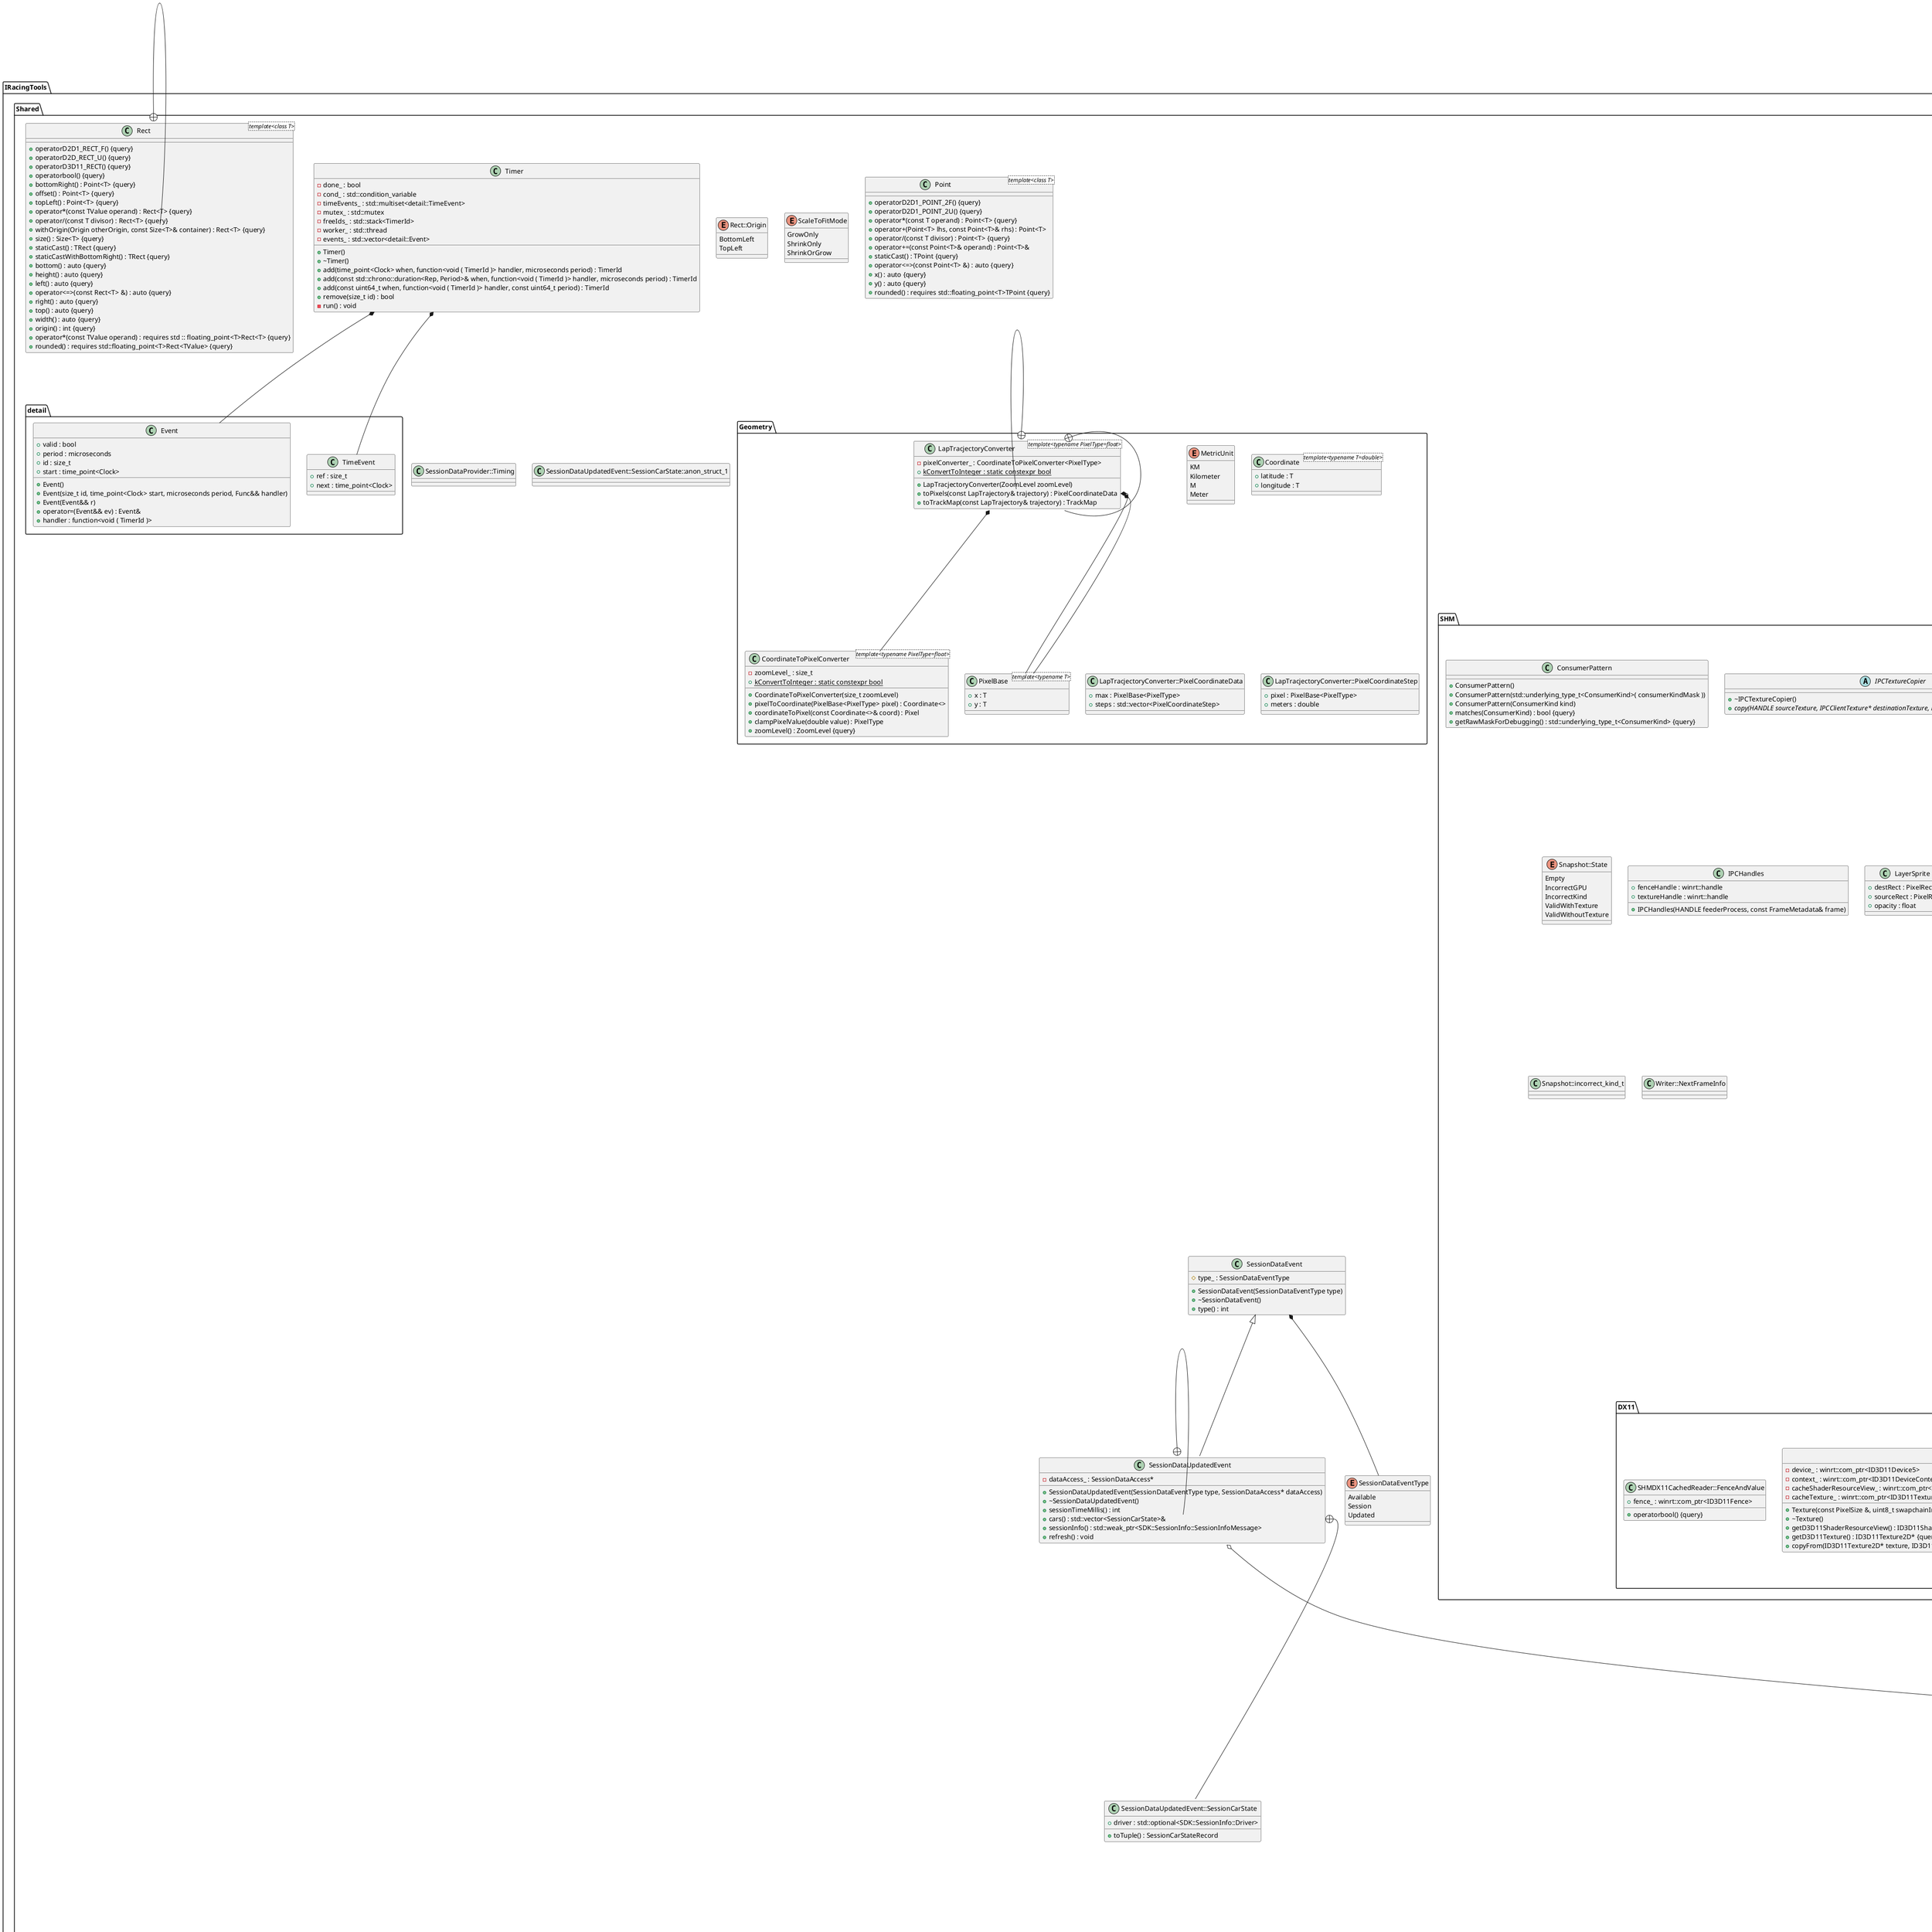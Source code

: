 @startuml

/' Objects '/

namespace IRacingTools {
	namespace Shared {
		class DiskSessionDataProvider {
			+DiskSessionDataProvider(const std::filesystem::path& file, SDK::ClientId clientId)
			+~DiskSessionDataProvider()
			-clientId_ : SDK::ClientId
			+timing() : Timing
			+isAvailable() : bool
			+isControllable() : bool {query}
			+isLive() : bool {query}
			+isPaused() : bool
			+isRunning() : bool
			+pause() : bool
			-processYAMLLiveString() : bool
			+resume() : bool
			+start() : bool
			-file_ : std::filesystem::path
			-diskClient_ : std::shared_ptr<SDK::DiskClient>
			-dataAccess_ : std::unique_ptr<SessionDataAccess>
			-checkConnection() : void
			-fireDataUpdatedEvent() : void
			-init() : void
			-process() : void
			#runnable() : void
			+stop() : void
			-updateTiming() : void
		}

		class LiveSessionDataProvider {
			+LiveSessionDataProvider()
			+~LiveSessionDataProvider()
			-dataAccess_ : SessionDataAccess
			+timing() : Timing
			+isAvailable() : bool
			+isControllable() : bool {query}
			+isPaused() : bool
			+isRunning() : bool
			+pause() : bool
			-processYAMLLiveString() : bool
			+resume() : bool
			+start() : bool
			-checkConnection() : void
			-init() : void
			-process() : void
			-processData() : void
			-processDataUpdate() : void
			#runnable() : void
			+stop() : void
		}

		class SessionDataAccess {
			+DeclareVarHolder(PitsOpen)
			+DeclareVarHolder(RaceLaps)
			+DeclareVarHolder(SessionFlags)
			+DeclareVarHolder(SessionLapsRemain)
			+DeclareVarHolder(SessionLapsRemainEx)
			+DeclareVarHolder(SessionNum)
			+DeclareVarHolder(SessionState)
			+DeclareVarHolder(SessionTick)
			+DeclareVarHolder(SessionTime)
			+DeclareVarHolder(SessionTimeOfDay)
			+DeclareVarHolder(SessionTimeRemain)
			+DeclareVarHolder(SessionUniqueID)
			+DeclareVarHolder(CarIdxEstTime)
			+DeclareVarHolder(CarIdxClassPosition)
			+DeclareVarHolder(CarIdxF2Time)
			+DeclareVarHolder(CarIdxGear)
			+DeclareVarHolder(CarIdxLap)
			+DeclareVarHolder(CarIdxLapCompleted)
			+DeclareVarHolder(CarIdxLapDistPct)
			+DeclareVarHolder(CarIdxOnPitRoad)
			+DeclareVarHolder(CarIdxPosition)
			+DeclareVarHolder(CarIdxRPM)
			+DeclareVarHolder(CarIdxSteer)
			+DeclareVarHolder(CarIdxTrackSurface)
			+DeclareVarHolder(CarIdxTrackSurfaceMaterial)
			+DeclareVarHolder(CarIdxLastLapTime)
			+DeclareVarHolder(CarIdxBestLapTime)
			+DeclareVarHolder(CarIdxBestLapNum)
			+DeclareVarHolder(CarIdxP2P_Status)
			+DeclareVarHolder(CarIdxP2P_Count)
			+DeclareVarHolder(PaceMode)
			+DeclareVarHolder(CarIdxPaceLine)
			+DeclareVarHolder(CarIdxPaceRow)
			+DeclareVarHolder(CarIdxPaceFlags)
			+SessionDataAccess(std::weak_ptr<SDK::Client> client)
			+getClient() : std::shared_ptr<IRacingTools::SDK::Client>
			-client_ : std::weak_ptr<IRacingTools::SDK::Client>
		}

		class SessionDataEvent {
			+SessionDataEvent(SessionDataEventType type)
			+~SessionDataEvent()
			#type_ : SessionDataEventType
			+type() : int
		}

		abstract class SessionDataProvider {
			+~SessionDataProvider()
			+{static} GetCurrent() : SessionDataProviderPtr
			+{static} SetCurrent(shared_ptr<SessionDataProvider> next) : SessionDataProviderPtr
			+{abstract} timing() : Timing
			+{abstract} isAvailable() : bool
			+{abstract} isControllable() : bool {query}
			+{abstract} isLive() : bool {query}
			+{abstract} isPaused() : bool
			+{abstract} isRunning() : bool
			+{abstract} pause() : bool
			+{abstract} resume() : bool
			+{abstract} start() : bool
			+{abstract} stop() : void
		}

		class SessionDataUpdatedEvent {
			+SessionDataUpdatedEvent(SessionDataEventType type, SessionDataAccess* dataAccess)
			+~SessionDataUpdatedEvent()
			-dataAccess_ : SessionDataAccess*
			+sessionTimeMillis() : int
			+cars() : std::vector<SessionCarState>&
			+sessionInfo() : std::weak_ptr<SDK::SessionInfo::SessionInfoMessage>
			+refresh() : void
		}

		class Timer {
			+Timer()
			+~Timer()
			+add(time_point<Clock> when, function<void ( TimerId )> handler, microseconds period) : TimerId
			+add(const std::chrono::duration<Rep, Period>& when, function<void ( TimerId )> handler, microseconds period) : TimerId
			+add(const uint64_t when, function<void ( TimerId )> handler, const uint64_t period) : TimerId
			-done_ : bool
			+remove(size_t id) : bool
			-cond_ : std::condition_variable
			-timeEvents_ : std::multiset<detail::TimeEvent>
			-mutex_ : std::mutex
			-freeIds_ : std::stack<TimerId>
			-worker_ : std::thread
			-events_ : std::vector<detail::Event>
			-run() : void
		}

		enum Rect::Origin {
			BottomLeft
			TopLeft
		}

		enum ScaleToFitMode {
			GrowOnly
			ShrinkOnly
			ShrinkOrGrow
		}

		enum SessionDataEventType {
			Available
			Session
			Updated
		}

		class Point <template<class T>> {
			+operatorD2D1_POINT_2F() {query}
			+operatorD2D1_POINT_2U() {query}
			+operator*(const T operand) : Point<T> {query}
			+operator+(Point<T> lhs, const Point<T>& rhs) : Point<T>
			+operator/(const T divisor) : Point<T> {query}
			+operator+=(const Point<T>& operand) : Point<T>&
			+staticCast() : TPoint {query}
			+operator<=>(const Point<T> &) : auto {query}
			+x() : auto {query}
			+y() : auto {query}
			+rounded() : requires std::floating_point<T>TPoint {query}
		}

		class Rect <template<class T>> {
			+operatorD2D1_RECT_F() {query}
			+operatorD2D_RECT_U() {query}
			+operatorD3D11_RECT() {query}
			+operatorbool() {query}
			+bottomRight() : Point<T> {query}
			+offset() : Point<T> {query}
			+topLeft() : Point<T> {query}
			+operator*(const TValue operand) : Rect<T> {query}
			+operator/(const T divisor) : Rect<T> {query}
			+withOrigin(Origin otherOrigin, const Size<T>& container) : Rect<T> {query}
			+size() : Size<T> {query}
			+staticCast() : TRect {query}
			+staticCastWithBottomRight() : TRect {query}
			+bottom() : auto {query}
			+height() : auto {query}
			+left() : auto {query}
			+operator<=>(const Rect<T> &) : auto {query}
			+right() : auto {query}
			+top() : auto {query}
			+width() : auto {query}
			+origin() : int {query}
			+operator*(const TValue operand) : requires std :: floating_point<T>Rect<T> {query}
			+rounded() : requires std::floating_point<T>Rect<TValue> {query}
		}

		class SessionDataProvider::Timing {
		}

		class SessionDataUpdatedEvent::SessionCarState {
			+toTuple() : SessionCarStateRecord
			+driver : std::optional<SDK::SessionInfo::Driver>
		}

		class SessionDataUpdatedEvent::SessionCarState::anon_struct_1 {
		}

		class Size <template<class T>> {
			+Size(const T& width, const T& height)
			+operatorD2D1_SIZE_F() {query}
			+operatorD2D1_SIZE_U() {query}
			+operatorbool() {query}
			+requires(std::integral<T>| | std::floating_point<TValue>) constexpr TSize staticCast () {query}
			+integerScaledToFit(const Size<T>& container, ScaleToFitMode mode) : Size<T> {query}
			+operator*(const std::integral auto operand) : Size<T> {query}
			+operator*(const std::floating_point auto operand) : Size<T> {query}
			+operator/(const T divisor) : Size<T> {query}
			+scaledToFit(const Size<T>& container, ScaleToFitMode mode) : Size<T> {query}
			+height() : T {query}
			+width() : T {query}
			+floor() : TSize {query}
			+height() : auto {query}
			+operator<=>(const Size<T> &) : auto {query}
			+width() : auto {query}
			+rounded() : requires std::floating_point<T>TSize {query}
		}

		namespace detail {
			class Event {
				+Event()
				+Event(size_t id, time_point<Clock> start, microseconds period, Func&& handler)
				+Event(Event&& r)
				+operator=(Event&& ev) : Event&
				+valid : bool
				+handler : function<void ( TimerId )>
				+period : microseconds
				+id : size_t
				+start : time_point<Clock>
			}

			class TimeEvent {
				+ref : size_t
				+next : time_point<Clock>
			}
		}

		namespace VR {
			enum VRRenderConfig::Quirks::Upscaling {
				AlwaysOff
				AlwaysOn
				Automatic
			}

			class GazeTargetScale {
				+operator<=>(const GazeTargetScale &) : auto {query}
			}

			class VRLayer {
				+physicalSize : Size<float>
				+pose : VRPose
				+zoomScale : float
			}

			class VROpacityConfig {
				+operator<=>(const VROpacityConfig &) : auto {query}
			}

			class VRPose {
				+getHorizontalMirror() : VRPose {query}
				+operator<=>(const VRPose &) : auto {query}
				+rX : float
				+rX : float
				+rX : float
				+x : float
				+x : float
				+x : float
				+x : float
				+x : float
				+x : float
			}

			class VRRenderConfig {
				+operator<=>(const VRRenderConfig &) : auto {query}
				+recenterCount : uint64_t
			}

			class VRRenderConfig::Quirks {
				+operator<=>(Quirks &) : auto {query}
			}
		}

		namespace Utils {
			class COMException {
				+COMException(HRESULT hr)
				+getResult() : HRESULT {query}
				-result : HRESULT
				+what() : char* {query}
			}

			class HandleCloser {
				+operator()(HANDLE h) : void
			}

			class VirtualDeleter {
				+operator()(void* p) : void
			}
		}

		namespace UI {
			class BaseWindow <template<class WindowClazz>> {
				+BaseWindow()
				+~BaseWindow()
				+events : <anon-struct-1>
				+getCreateOptions() : CreateOptions
				+windowHandle() : HWND {query}
				#handleMessage(UINT messageType, WPARAM wParam, LPARAM lParam) : LRESULT
				+{static} WindowProc(HWND windowHandle, UINT messageType, WPARAM wParam, LPARAM lParam) : LRESULT CALLBACK
				+getSize() : Size<UINT>
				+getWindowClassOptions() : WNDCLASSEX
				+create(const CreateOptions& options) : bool
				+createResources() : bool
				+isCreated() : bool
				+isReady() : bool
				#defaultHandleMessage(UINT messageType, WPARAM wParam, LPARAM lParam) : std::optional<LRESULT>
				+configureWindowClass(WNDCLASSEX& wc) : void
				+hide() : void
				+initialize() : void
				#onResize(const PixelSize& newSize, const PixelSize& oldSize) : void
				+show() : void
			}

			class D3D11Renderer {
				+D3D11Renderer(const winrt::com_ptr<ID3D11Device> &)
				+~D3D11Renderer()
				-destDimensions_ : PixelSize
				+getSHM() : SHM::SHMCachedReader*
				-spriteBatch_ : std::unique_ptr<Graphics::SpriteBatch>
				+getName() : std::wstring_view {query}
				+render(SHM::IPCClientTexture* sourceTexture, const PixelRect& sourceRect, HANDLE destTexture, const PixelSize& destTextureDimensions, const PixelRect& destRect, HANDLE fence, uint64_t fenceValueIn) : uint64_t
				+initialize(uint8_t swapchainLength) : void
				+saveTextureToFile(SHM::IPCClientTexture*, const std::filesystem::path &) : void
				-d3dDevice_ : winrt::com_ptr<ID3D11Device1>
				-d3dDeviceContext_ : winrt::com_ptr<ID3D11DeviceContext>
				-destRenderTargetView_ : winrt::com_ptr<ID3D11RenderTargetView>
				-destTexture_ : winrt::com_ptr<ID3D11Texture2D>
			}

			abstract class NormalWindow <template<typename WindowClazz>> {
				+NormalWindow()
				+~NormalWindow()
				#handleMessage(UINT messageType, WPARAM wParam, LPARAM lParam) : LRESULT
				+getWindowClassOptions() : WNDCLASSEX
				+getCreateOptions() : Window::CreateOptions
				+createResources() : bool
				+isReady() : bool
				-{static} FPS_60 : static constexpr UINT
				-{static} RenderTimerId : static constexpr UINT
				#dxr() : std::shared_ptr<Graphics::DXResources>&
				#dxwr() : std::shared_ptr<Graphics::DXWindowResources>&
				+paint() : void
				#{abstract} render(const std::shared_ptr<Graphics::RenderTarget>& target) : void
			}

			abstract class OverlayWindow <template<typename WindowClazz>> {
				+OverlayWindow()
				+~OverlayWindow()
				#handleMessage(UINT messageType, WPARAM wParam, LPARAM lParam) : LRESULT
				+getWindowClassOptions() : WNDCLASSEX
				+getCreateOptions() : Window::CreateOptions
				+createResources() : bool
				+isReady() : bool
				-{static} FPS_60 : static constexpr UINT
				-{static} RenderTimerId : static constexpr UINT
				#{abstract} render(const std::shared_ptr<Graphics::RenderTarget>& target) : void
				+renderWindow() : void
			}

			abstract class Renderer {
				+~Renderer()
				+{abstract} getSHM() : SHM::SHMCachedReader*
				+{abstract} getName() : std::wstring_view {query}
				+{abstract} render(SHM::IPCClientTexture* sourceTexture, const PixelRect& sourceRect, HANDLE destTexture, const PixelSize& destTextureDimensions, const PixelRect& destRect, HANDLE fence, uint64_t fenceValueIn) : uint64_t
				+{abstract} initialize(uint8_t swapchainLength) : void
				+{abstract} saveTextureToFile(SHM::IPCClientTexture*, const std::filesystem::path &) : void
			}

			class TrackMapOverlayWindow {
				+TrackMapOverlayWindow(const TrackMap& trackMap, const std::shared_ptr<SessionDataProvider>& dataProvider)
				+~TrackMapOverlayWindow()
				+{static} ClassName() : PCWSTR
				-unsubscribeFn_ : SessionDataProvider::UnsubscribeFn
				-trackMap_ : const TrackMap
				-dataProvider_ : std::shared_ptr<SessionDataProvider>
				+render(const std::shared_ptr<Graphics::RenderTarget>& target) : void
			}

			class ViewerWindow <template<Graphics::GraphicsPlatform GP>> {
				+{static} ClassName() : PCWSTR
				#getDestRect(const Size<uint32_t> imageSize, const float scale) : PixelRect
				+createResources() : bool
				#createTargetResources(const std::shared_ptr<Graphics::RenderTarget>& target) : void
				#render(const std::shared_ptr<Graphics::RenderTarget>& target) : void
				+resetTargetResources() : void
			}

			class Window {
				+Window()
				+~Window()
				+{static} DefaultWindowMessageLoop() : void
				+{static} PeekWindowMessageLoop(function<void ( MSG& )> callback) : void
			}

			enum ViewerFillMode {
				Checkerboard
				Default
				Transparent
			}

			class BaseWindow::anon_struct_1 {
			}

			class MarkerWidgetState {
			}

			class ViewerSettings {
				+{static} Load() : ViewerSettings
				+operator<=>(const ViewerSettings &) : auto {query}
				+save() : void
			}

			class Window::CreateOptions {
			}
		}

		namespace SHM {
			class ConsumerPattern {
				+ConsumerPattern()
				+ConsumerPattern(std::underlying_type_t<ConsumerKind>( consumerKindMask ))
				+ConsumerPattern(ConsumerKind kind)
				+matches(ConsumerKind) : bool {query}
				+getRawMaskForDebugging() : std::underlying_type_t<ConsumerKind> {query}
			}

			class IPCClientTexture {
				#IPCClientTexture(const PixelSize &, uint8_t swapchainIndex)
				+~IPCClientTexture()
				+getDimensions() : PixelSize {query}
				-dimensions_ : const PixelSize
				-swapchainIndex_ : const uint8_t
				+getSwapchainIndex() : uint8_t {query}
			}

			abstract class IPCTextureCopier {
				+~IPCTextureCopier()
				+{abstract} copy(HANDLE sourceTexture, IPCClientTexture* destinationTexture, HANDLE fence, uint64_t fenceValueIn) : void
			}

			abstract class SHMCachedReader {
				+SHMCachedReader(IPCTextureCopier*, ConsumerKind)
				+~SHMCachedReader()
				+maybeGet() : Snapshot
				+maybeGetMetadata() : Snapshot
				-cache_ : std::deque<Snapshot>
				#{abstract} createIPCClientTexture(const PixelSize &, uint8_t swapchainIndex) : std::shared_ptr<IPCClientTexture>
				-getIPCClientTexture(const PixelSize &, uint8_t swapchainIndex) : std::shared_ptr<IPCClientTexture>
				-clientTextures_ : std::vector<std::shared_ptr<IPCClientTexture>>
				#initializeCache(uint64_t gpuLUID, uint8_t swapchainLength) : void
				#{abstract} releaseIPCHandles() : void
				-updateSession() : void
			}

			class SHMReader {
				+SHMReader()
				+operatorbool() {query}
				+~SHMReader()
				#maybeGetUncached(ConsumerKind) : Snapshot
				#maybeGetUncached(uint64_t gpuLUID, IPCTextureCopier* copier, const std::shared_ptr<IPCClientTexture>& dest, ConsumerKind) : Snapshot {query}
				+getRenderCacheKey(ConsumerKind kind) : size_t {query}
				#p : std::shared_ptr<Impl>
				+getFrameCountForMetricsOnly() : uint64_t {query}
				+getSessionID() : uint64_t {query}
			}

			class Snapshot {
				+Snapshot(nullptr_t)
				+Snapshot(incorrect_kind_t)
				+Snapshot(incorrect_gpu_t)
				+Snapshot(FrameMetadata*, IPCTextureCopier* copier, IPCHandles* source, const std::shared_ptr<IPCClientTexture>& dest)
				+Snapshot(FrameMetadata*)
				+~Snapshot()
				+getLayerConfig(uint8_t layerIndex) : LayerConfig* {query}
				+getConfig() : SHMConfig {query}
				-state_ : State
				+getTexture() : T* {query}
				+hasMetadata() : bool {query}
				+hasTexture() : bool {query}
				+getState() : int {query}
				+getRenderCacheKey() : size_t {query}
				-metadata_ : std::shared_ptr<FrameMetadata>
				-ipcTexture_ : std::shared_ptr<IPCClientTexture>
				+getSequenceNumberForDebuggingOnly() : uint64_t {query}
				+getSessionID() : uint64_t {query}
				+getLayerCount() : uint8_t {query}
			}

			class Writer {
				+Writer(uint64_t gpuLUID)
				+operatorbool() {query}
				+~Writer()
				+beginFrame() : NextFrameInfo
				+try_lock() : bool
				-impl_ : std::shared_ptr<Impl>
				+detach() : void
				+lock() : void
				+submitEmptyFrame() : void
				+submitFrame(const SHMConfig& config, const std::vector<LayerConfig>& layers, HANDLE texture, HANDLE fence) : void
				+unlock() : void
			}

			enum ConsumerKind {
				NonVRD3D11
				OculusD3D11
				OculusD3D12
				OpenXR
				SteamVR
				Viewer
			}

			enum SHMHeaderFlags {
				FEEDER_ATTACHED
			}

			enum Snapshot::State {
				Empty
				IncorrectGPU
				IncorrectKind
				ValidWithTexture
				ValidWithoutTexture
			}

			class FrameMetadata {
				+layers : LayerConfig
				+config : SHMConfig
				+haveFeeder() : bool {query}
				+getRenderCacheKey() : std::size_t {query}
				+frameNumber : uint64_t
				+magic : uint64_t
				+sessionId : uint64_t
				+layerCount : uint8_t
			}

			class IPCHandles {
				+IPCHandles(HANDLE feederProcess, const FrameMetadata& frame)
				+fenceHandle : winrt::handle
				+textureHandle : winrt::handle
			}

			class LayerConfig {
			}

			class LayerSprite {
				+destRect : PixelRect
				+sourceRect : PixelRect
				+opacity : float
			}

			class SHMConfig {
			}

			class Snapshot::incorrect_gpu_t {
			}

			class Snapshot::incorrect_kind_t {
			}

			class Writer::NextFrameInfo {
			}

			namespace DX11 {
				class SHMDX11CachedReader {
					+SHMDX11CachedReader(ConsumerKind)
					+~SHMDX11CachedReader()
					#copyFence_ : FenceAndValue
					#getIPCFence(HANDLE) : FenceAndValue*
					#getIPCTexture(HANDLE) : ID3D11Texture2D*
					#createIPCClientTexture(const PixelSize &, uint8_t swapchainIndex) : std::shared_ptr<SHM::IPCClientTexture>
					#ipcFences_ : std::unordered_map<HANDLE, FenceAndValue>
					#ipcTextures_ : std::unordered_map<HANDLE, winrt::com_ptr<ID3D11Texture2D>>
					#deviceLUID_ : uint64_t
					#copy(HANDLE sourceTexture, IPCClientTexture* destinationTexture, HANDLE fence, uint64_t fenceValueIn) : void
					+initializeCache(ID3D11Device*, uint8_t swapchainLength) : void
					#releaseIPCHandles() : void
					#waitForPendingCopies() : void
					#device_ : winrt::com_ptr<ID3D11Device5>
					#deviceContext_ : winrt::com_ptr<ID3D11DeviceContext4>
				}

				class Texture {
					+Texture(const PixelSize &, uint8_t swapchainIndex, const winrt::com_ptr<ID3D11Device5> &, const winrt::com_ptr<ID3D11DeviceContext4> &)
					+~Texture()
					+getD3D11ShaderResourceView() : ID3D11ShaderResourceView*
					+getD3D11Texture() : ID3D11Texture2D* {query}
					+copyFrom(ID3D11Texture2D* texture, ID3D11Fence* fenceIn, uint64_t fenceInValue, ID3D11Fence* fenceOut, uint64_t fenceOutValue) : void
					-device_ : winrt::com_ptr<ID3D11Device5>
					-context_ : winrt::com_ptr<ID3D11DeviceContext4>
					-cacheShaderResourceView_ : winrt::com_ptr<ID3D11ShaderResourceView>
					-cacheTexture_ : winrt::com_ptr<ID3D11Texture2D>
				}

				class SHMDX11CachedReader::FenceAndValue {
					+operatorbool() {query}
					+fence_ : winrt::com_ptr<ID3D11Fence>
				}
			}
		}

		namespace Graphics {
			class D2DResources {
				#D2DResources(D3D11Resources*)
				+~D2DResources()
				+popD2DDraw() : HRESULT
				-locks_ : std::unique_ptr<Locks>
				+pushD2DDraw() : void
				#d2dDevice_ : winrt::com_ptr<ID2D1Device>
				+getD2DDevice() : winrt::com_ptr<ID2D1Device>&
				#d2dDeviceContext_ : winrt::com_ptr<ID2D1DeviceContext5>
				+getD2DDeviceContext() : winrt::com_ptr<ID2D1DeviceContext5>&
				#d2dFactory_ : winrt::com_ptr<ID2D1Factory1>
				+getD2DFactory() : winrt::com_ptr<ID2D1Factory1>&
				#directWriteFactory_ : winrt::com_ptr<IDWriteFactory>
				+getDirectWriteFactory() : winrt::com_ptr<IDWriteFactory>&
			}

			class D3D11Resources {
				#D3D11Resources()
				+~D3D11Resources()
				+try_lock() : bool
				-locks_ : std::unique_ptr<Locks>
				#dxgiAdapterLUID_ : uint64_t
				+getDXGIAdapterLUID() : uint64_t
				+lock() : void
				+unlock() : void
				#dxDevice_ : winrt::com_ptr<ID3D11Device5>
				+getDXDevice() : winrt::com_ptr<ID3D11Device5>&
				#dxImmediateContext_ : winrt::com_ptr<ID3D11DeviceContext4>
				+getDXImmediateContext() : winrt::com_ptr<ID3D11DeviceContext4>&
				#dxgiAdapter_ : winrt::com_ptr<IDXGIAdapter4>
				+getDXGIAdapter() : winrt::com_ptr<IDXGIAdapter4>&
				#dxgiDevice_ : winrt::com_ptr<IDXGIDevice2>
				+getDXGIDevice() : winrt::com_ptr<IDXGIDevice2>&
				#dxgiFactory_ : winrt::com_ptr<IDXGIFactory6>
				+getDXGIFactory() : winrt::com_ptr<IDXGIFactory6>&
			}

			class DXResources {
				+DXResources()
				#s2sBackBufferDeviceContext_ : Microsoft::WRL::ComPtr<ID2D1DeviceContext5>
				#spriteBatch_ : std::unique_ptr<SpriteBatch>
				#blackBrush_ : winrt::com_ptr<ID2D1SolidColorBrush>
				#cursorInnerBrush_ : winrt::com_ptr<ID2D1SolidColorBrush>
				#cursorOuterBrush_ : winrt::com_ptr<ID2D1SolidColorBrush>
				#eraserBrush_ : winrt::com_ptr<ID2D1SolidColorBrush>
				#highlightBrush_ : winrt::com_ptr<ID2D1SolidColorBrush>
				#whiteBrush_ : winrt::com_ptr<ID2D1SolidColorBrush>
				+getBlackBrush() : winrt::com_ptr<ID2D1SolidColorBrush>&
				+getCursorInnerBrush() : winrt::com_ptr<ID2D1SolidColorBrush>&
				+getCursorOuterBrush() : winrt::com_ptr<ID2D1SolidColorBrush>&
				+getEraserBrush() : winrt::com_ptr<ID2D1SolidColorBrush>&
				+getHighlightBrush() : winrt::com_ptr<ID2D1SolidColorBrush>&
				+getWhiteBrush() : winrt::com_ptr<ID2D1SolidColorBrush>&
			}

			class DXWindowResources {
				+DXWindowResources(HWND windowHandle, const std::shared_ptr<DXResources>& dxr)
				-windowHandle_ : HWND
				+currentWindowSize() : Size<UINT>
				+resourceWindowSize() : Size<UINT>
				+areResourcesValid() : bool
				+prepare() : bool
				-dxr_ : std::shared_ptr<DXResources>
				+renderTarget() : std::shared_ptr<RenderTarget>
				+reset() : void
				+backBuffer() : winrt::com_ptr<ID3D11Texture2D>&
				-dComp_ : winrt::com_ptr<IDCompositionDevice>
				+dComp() : winrt::com_ptr<IDCompositionDevice>&
				-dCompTarget_ : winrt::com_ptr<IDCompositionTarget>
				+dCompTarget() : winrt::com_ptr<IDCompositionTarget>&
				-dCompVisual_ : winrt::com_ptr<IDCompositionVisual>
				+dCompVisual() : winrt::com_ptr<IDCompositionVisual>&
				+swapChain() : winrt::com_ptr<IDXGISwapChain1>&
			}

			class IPCRenderer {
				-IPCRenderer(const std::shared_ptr<DXResources>& dxr)
				+getIPCTextureResources(uint8_t textureIndex, const PixelSize& size) : IPCTextureResources*
				-isRendering_ : std::atomic_flag
				-dxr_ : std::shared_ptr<DXResources>
				+{static} Create(const std::shared_ptr<DXResources>& dxr) : std::shared_ptr<IPCRenderer>
				-writer_ : std::shared_ptr<SHM::Writer>
				+initializeCanvas(const PixelSize &) : void
				+renderNow(const std::shared_ptr<RenderTarget>& sourceTarget) : void
				+submitFrame(const std::vector<SHM::LayerConfig>& shmLayers, std::uint64_t inputLayerID) : void
			}

			class Opacity {
				+Opacity(float opacity)
				+XMVECTORF32() {query}
				-color_ : DirectX::XMVECTORF32
			}

			class RenderTarget {
				#RenderTarget(const std::shared_ptr<DXResources>& dxr, const winrt::com_ptr<ID3D11Texture2D>& texture)
				+~RenderTarget()
				+d2d() : D2D
				+d3d() : D3D
				-dimensions_ : PixelSize
				+getDimensions() : PixelSize {query}
				-dxr_ : std::shared_ptr<DXResources>
				+{static} Create(const std::shared_ptr<DXResources>& dxr, const winrt::com_ptr<ID3D11Texture2D>& texture) : std::shared_ptr<RenderTarget>
				+{static} Create(const std::shared_ptr<DXResources>& dxr, nullptr_t texture) : std::shared_ptr<RenderTarget>
				+setD3DTexture(const winrt::com_ptr<ID3D11Texture2D> &) : void
				-d2dBitmap_ : winrt::com_ptr<ID2D1Bitmap1>
				-d3dRenderTargetView_ : winrt::com_ptr<ID3D11RenderTargetView>
				-d3dTexture_ : winrt::com_ptr<ID3D11Texture2D>
				+d3dTexture() : winrt::com_ptr<ID3D11Texture2D>&
			}

			class RenderTarget::D2D {
				+D2D(const std::shared_ptr<RenderTarget> &)
				+operatorID2D1DeviceContext*() {query}
				+~D2D()
				+operator->() : ID2D1DeviceContext* {query}
				-parent_ : std::shared_ptr<RenderTarget>
				-acquire() : void
				+reacquire() : void
				+release() : void
			}

			class RenderTarget::D3D {
				+D3D(const std::shared_ptr<RenderTarget> &)
				+~D3D()
				+rtv() : ID3D11RenderTargetView* {query}
				+texture() : ID3D11Texture2D* {query}
				-parent_ : std::shared_ptr<RenderTarget>
			}

			abstract class Renderable <template<typename T>> {
				+Renderable(const std::shared_ptr<DXResources>& resources)
				+~Renderable()
				#resources_ : std::shared_ptr<DXResources>
				+resources() : std::shared_ptr<DXResources>&
				+{abstract} render(const std::shared_ptr<RenderTarget>& target, const T& data) : void
			}

			class SavedState {
				+SavedState(const winrt::com_ptr<ID3D11DeviceContext> &)
				+SavedState(ID3D11DeviceContext*)
				+~SavedState()
			}

			class SpriteBatch {
				+SpriteBatch(ID3D11Device*)
				+~SpriteBatch()
				-dxtkSpriteBatch_ : std::unique_ptr<DirectX::DX11::SpriteBatch>
				+begin(ID3D11RenderTargetView*, const PixelSize& rtvSize, std::function<void __cdecl ( )> setCustomShaders) : void
				+clear(DirectX::XMVECTORF32 color) : void
				+draw(ID3D11ShaderResourceView* source, const PixelRect& sourceRect, const PixelRect& destRect, DirectX::XMVECTORF32 tint) : void
				+end() : void
				-device_ : winrt::com_ptr<ID3D11Device>
				-deviceContext_ : winrt::com_ptr<ID3D11DeviceContext>
			}

			class TrackMapWidget {
				+TrackMapWidget(const TrackMap& trackMap, const std::shared_ptr<DXResources>& resources)
				+~TrackMapWidget()
				-trackMap_ : TrackMap
				-trackMapChanged_ : std::atomic_flag
				-createResources() : void
				-createTargetResources(const std::shared_ptr<RenderTarget>& target) : void
				+render(const std::shared_ptr<RenderTarget>& target, const std::shared_ptr<SessionDataUpdatedEvent>& data) : void
				-resetTargetResources() : void
			}

			enum GraphicsPlatform {
				D3D11
				D3D12
				Vulkan
			}

			enum RenderTarget::Mode {
				D2D
				D3D
				Unattached
			}

			abstract class DeviceListener {
				+~DeviceListener()
				+{abstract} onDeviceLost() : void
				+{abstract} onDeviceRestored() : void
			}

			class IPCTextureResources {
				+textureSize : PixelSize
				+fence : winrt::com_ptr<ID3D11Fence>
				+renderTargetView : winrt::com_ptr<ID3D11RenderTargetView>
				+texture : winrt::com_ptr<ID3D11Texture2D>
				+fenceHandle : winrt::handle
				+textureHandle : winrt::handle
			}
		}

		namespace Geometry {
			class CoordinateToPixelConverter <template<typename PixelType=float>> {
				+CoordinateToPixelConverter(size_t zoomLevel)
				+pixelToCoordinate(PixelBase<PixelType> pixel) : Coordinate<>
				+coordinateToPixel(const Coordinate<>& coord) : Pixel
				+clampPixelValue(double value) : PixelType
				+zoomLevel() : ZoomLevel {query}
				-zoomLevel_ : size_t
				+{static} kConvertToInteger : static constexpr bool
			}

			class LapTracjectoryConverter <template<typename PixelType=float>> {
				+LapTracjectoryConverter(ZoomLevel zoomLevel)
				-pixelConverter_ : CoordinateToPixelConverter<PixelType>
				+toPixels(const LapTrajectory& trajectory) : PixelCoordinateData
				+toTrackMap(const LapTrajectory& trajectory) : TrackMap
				+{static} kConvertToInteger : static constexpr bool
			}

			enum MetricUnit {
				KM
				Kilometer
				M
				Meter
			}

			class Coordinate <template<typename T=double>> {
				+latitude : T
				+longitude : T
			}

			class LapTracjectoryConverter::PixelCoordinateData {
				+max : PixelBase<PixelType>
				+steps : std::vector<PixelCoordinateStep>
			}

			class LapTracjectoryConverter::PixelCoordinateStep {
				+pixel : PixelBase<PixelType>
				+meters : double
			}

			class PixelBase <template<typename T>> {
				+x : T
				+y : T
			}
		}
	}
}





/' Inheritance relationships '/

IRacingTools.Shared.UI.BaseWindow <|-- IRacingTools.Shared.UI.NormalWindow


IRacingTools.Shared.UI.BaseWindow <|-- IRacingTools.Shared.UI.OverlayWindow


IRacingTools.Shared.Graphics.D2DResources <|-- IRacingTools.Shared.Graphics.DXResources


IRacingTools.Shared.Graphics.D3D11Resources <|-- IRacingTools.Shared.Graphics.DXResources


IRacingTools.Shared.SHM.IPCClientTexture <|-- IRacingTools.Shared.SHM.DX11.Texture


IRacingTools.Shared.UI.NormalWindow <|-- IRacingTools.Shared.UI.ViewerWindow


IRacingTools.Shared.UI.OverlayWindow <|-- IRacingTools.Shared.UI.TrackMapOverlayWindow


IRacingTools.Shared.Graphics.Renderable <|-- IRacingTools.Shared.Graphics.TrackMapWidget


IRacingTools.Shared.UI.Renderer <|-- IRacingTools.Shared.UI.D3D11Renderer


IRacingTools.Shared.SHM.SHMReader <|-- IRacingTools.Shared.SHM.SHMCachedReader


IRacingTools.Shared.SessionDataEvent <|-- IRacingTools.Shared.SessionDataUpdatedEvent


IRacingTools.Shared.SessionDataProvider <|-- IRacingTools.Shared.DiskSessionDataProvider


IRacingTools.Shared.SessionDataProvider <|-- IRacingTools.Shared.LiveSessionDataProvider


IRacingTools.Shared.UI.Window <|-- IRacingTools.Shared.UI.BaseWindow





/' Aggregation relationships '/

IRacingTools.Shared.UI.D3D11Renderer *-- IRacingTools.Shared.Graphics.SpriteBatch


IRacingTools.Shared.Graphics.DXResources *-- IRacingTools.Shared.Graphics.SpriteBatch


IRacingTools.Shared.Graphics.DXWindowResources *-- IRacingTools.Shared.Graphics.DXResources


IRacingTools.Shared.DiskSessionDataProvider *-- IRacingTools.Shared.SessionDataAccess


IRacingTools.Shared.SHM.FrameMetadata *-- IRacingTools.Shared.SHM.LayerConfig


IRacingTools.Shared.SHM.FrameMetadata *-- IRacingTools.Shared.SHM.SHMConfig


IRacingTools.Shared.Graphics.IPCRenderer *-- IRacingTools.Shared.Graphics.DXResources


IRacingTools.Shared.Graphics.IPCRenderer *-- IRacingTools.Shared.SHM.Writer


IRacingTools.Shared.Geometry.LapTracjectoryConverter *-- IRacingTools.Shared.Geometry.CoordinateToPixelConverter


IRacingTools.Shared.Geometry.LapTracjectoryConverter::PixelCoordinateData *-- IRacingTools.Shared.Geometry.PixelBase


IRacingTools.Shared.Geometry.LapTracjectoryConverter::PixelCoordinateStep *-- IRacingTools.Shared.Geometry.PixelBase


IRacingTools.Shared.LiveSessionDataProvider *-- IRacingTools.Shared.SessionDataAccess


IRacingTools.Shared.Graphics.RenderTarget *-- IRacingTools.Shared.Graphics.DXResources


IRacingTools.Shared.Graphics.RenderTarget::D2D *-- IRacingTools.Shared.Graphics.RenderTarget


IRacingTools.Shared.Graphics.RenderTarget::D3D *-- IRacingTools.Shared.Graphics.RenderTarget


IRacingTools.Shared.Graphics.Renderable *-- IRacingTools.Shared.Graphics.DXResources


IRacingTools.Shared.SHM.SHMCachedReader *-- IRacingTools.Shared.SHM.IPCClientTexture


IRacingTools.Shared.SHM.SHMCachedReader *-- IRacingTools.Shared.SHM.Snapshot


IRacingTools.Shared.SessionDataEvent *-- IRacingTools.Shared.SessionDataEventType


IRacingTools.Shared.SessionDataUpdatedEvent o-- IRacingTools.Shared.SessionDataAccess


IRacingTools.Shared.SHM.Snapshot *-- IRacingTools.Shared.SHM.FrameMetadata


IRacingTools.Shared.SHM.Snapshot *-- IRacingTools.Shared.SHM.IPCClientTexture


IRacingTools.Shared.Graphics.SpriteBatch *-- IRacingTools.Shared.Graphics.SpriteBatch


IRacingTools.Shared.Timer *-- IRacingTools.Shared.detail.Event


IRacingTools.Shared.Timer *-- IRacingTools.Shared.detail.TimeEvent


IRacingTools.Shared.UI.TrackMapOverlayWindow "2" *-- IRacingTools.Shared.SessionDataProvider


IRacingTools.Shared.VR.VRLayer *-- IRacingTools.Shared.Size


IRacingTools.Shared.VR.VRLayer *-- IRacingTools.Shared.VR.VRPose






/' Nested objects '/

IRacingTools.Shared.UI.BaseWindow +-- IRacingTools.Shared.UI.BaseWindow::anon_struct_1


IRacingTools.Shared.Geometry.LapTracjectoryConverter +-- IRacingTools.Shared.Geometry.LapTracjectoryConverter::PixelCoordinateData


IRacingTools.Shared.Geometry.LapTracjectoryConverter +-- IRacingTools.Shared.Geometry.LapTracjectoryConverter::PixelCoordinateStep


IRacingTools.Shared.Rect +-- IRacingTools.Shared.Rect::Origin


IRacingTools.Shared.Graphics.RenderTarget +-- IRacingTools.Shared.Graphics.RenderTarget::Mode


IRacingTools.Shared.SHM.DX11.SHMDX11CachedReader +-- IRacingTools.Shared.SHM.DX11.SHMDX11CachedReader::FenceAndValue


IRacingTools.Shared.SessionDataProvider +-- IRacingTools.Shared.SessionDataProvider::Timing


IRacingTools.Shared.SessionDataUpdatedEvent +-- IRacingTools.Shared.SessionDataUpdatedEvent::SessionCarState


IRacingTools.Shared.SessionDataUpdatedEvent::SessionCarState +-- IRacingTools.Shared.SessionDataUpdatedEvent::SessionCarState::anon_struct_1


IRacingTools.Shared.SHM.Snapshot +-- IRacingTools.Shared.SHM.Snapshot::State


IRacingTools.Shared.SHM.Snapshot +-- IRacingTools.Shared.SHM.Snapshot::incorrect_gpu_t


IRacingTools.Shared.SHM.Snapshot +-- IRacingTools.Shared.SHM.Snapshot::incorrect_kind_t


IRacingTools.Shared.VR.VRRenderConfig +-- IRacingTools.Shared.VR.VRRenderConfig::Quirks


IRacingTools.Shared.VR.VRRenderConfig::Quirks +-- IRacingTools.Shared.VR.VRRenderConfig::Quirks::Upscaling


IRacingTools.Shared.UI.Window +-- IRacingTools.Shared.UI.Window::CreateOptions


IRacingTools.Shared.SHM.Writer +-- IRacingTools.Shared.SHM.Writer::NextFrameInfo




@enduml
